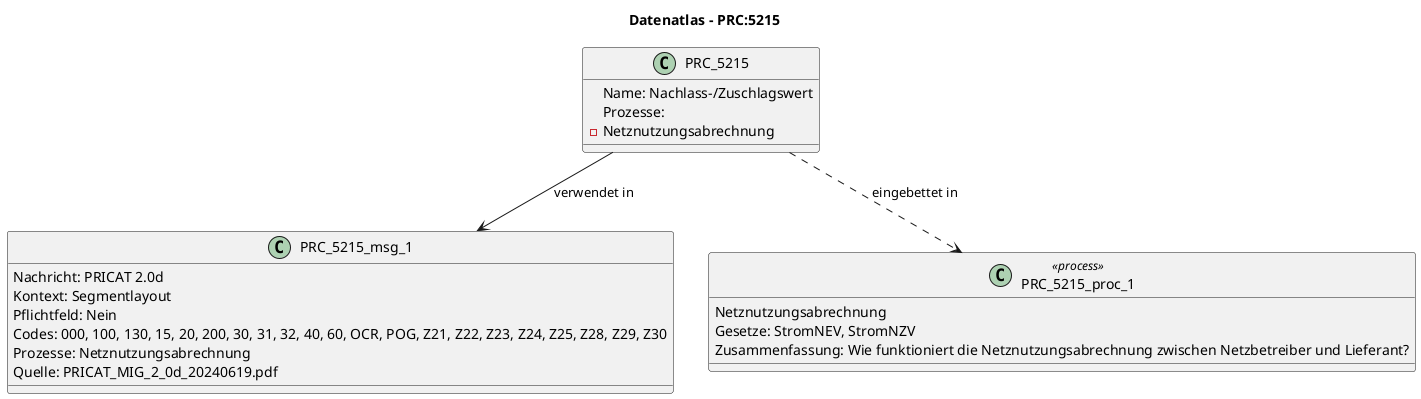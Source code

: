 @startuml
title Datenatlas – PRC:5215
class PRC_5215 {
  Name: Nachlass-/Zuschlagswert
  Prozesse:
    - Netznutzungsabrechnung
}
class PRC_5215_msg_1 {
  Nachricht: PRICAT 2.0d
  Kontext: Segmentlayout
  Pflichtfeld: Nein
  Codes: 000, 100, 130, 15, 20, 200, 30, 31, 32, 40, 60, OCR, POG, Z21, Z22, Z23, Z24, Z25, Z28, Z29, Z30
  Prozesse: Netznutzungsabrechnung
  Quelle: PRICAT_MIG_2_0d_20240619.pdf
}
PRC_5215 --> PRC_5215_msg_1 : verwendet in
class PRC_5215_proc_1 <<process>> {
  Netznutzungsabrechnung
  Gesetze: StromNEV, StromNZV
  Zusammenfassung: Wie funktioniert die Netznutzungsabrechnung zwischen Netzbetreiber und Lieferant?
}
PRC_5215 ..> PRC_5215_proc_1 : eingebettet in
@enduml